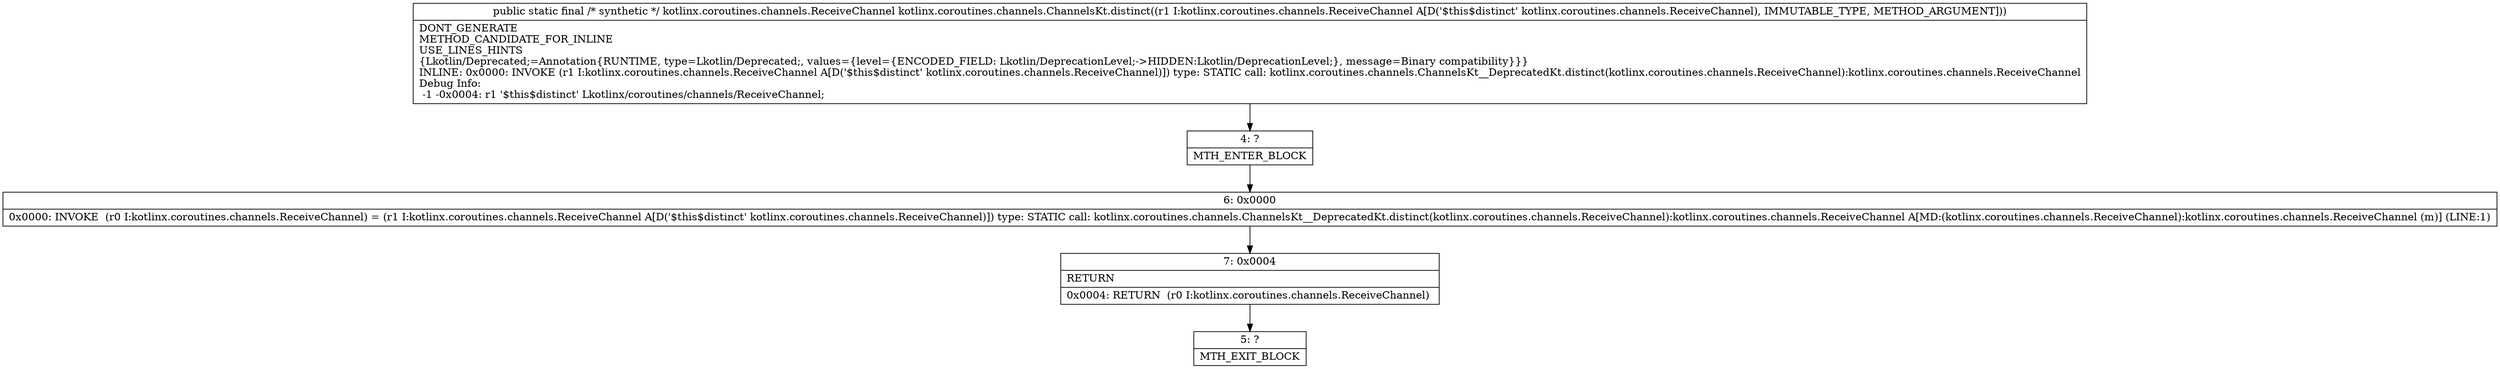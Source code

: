 digraph "CFG forkotlinx.coroutines.channels.ChannelsKt.distinct(Lkotlinx\/coroutines\/channels\/ReceiveChannel;)Lkotlinx\/coroutines\/channels\/ReceiveChannel;" {
Node_4 [shape=record,label="{4\:\ ?|MTH_ENTER_BLOCK\l}"];
Node_6 [shape=record,label="{6\:\ 0x0000|0x0000: INVOKE  (r0 I:kotlinx.coroutines.channels.ReceiveChannel) = (r1 I:kotlinx.coroutines.channels.ReceiveChannel A[D('$this$distinct' kotlinx.coroutines.channels.ReceiveChannel)]) type: STATIC call: kotlinx.coroutines.channels.ChannelsKt__DeprecatedKt.distinct(kotlinx.coroutines.channels.ReceiveChannel):kotlinx.coroutines.channels.ReceiveChannel A[MD:(kotlinx.coroutines.channels.ReceiveChannel):kotlinx.coroutines.channels.ReceiveChannel (m)] (LINE:1)\l}"];
Node_7 [shape=record,label="{7\:\ 0x0004|RETURN\l|0x0004: RETURN  (r0 I:kotlinx.coroutines.channels.ReceiveChannel) \l}"];
Node_5 [shape=record,label="{5\:\ ?|MTH_EXIT_BLOCK\l}"];
MethodNode[shape=record,label="{public static final \/* synthetic *\/ kotlinx.coroutines.channels.ReceiveChannel kotlinx.coroutines.channels.ChannelsKt.distinct((r1 I:kotlinx.coroutines.channels.ReceiveChannel A[D('$this$distinct' kotlinx.coroutines.channels.ReceiveChannel), IMMUTABLE_TYPE, METHOD_ARGUMENT]))  | DONT_GENERATE\lMETHOD_CANDIDATE_FOR_INLINE\lUSE_LINES_HINTS\l\{Lkotlin\/Deprecated;=Annotation\{RUNTIME, type=Lkotlin\/Deprecated;, values=\{level=\{ENCODED_FIELD: Lkotlin\/DeprecationLevel;\-\>HIDDEN:Lkotlin\/DeprecationLevel;\}, message=Binary compatibility\}\}\}\lINLINE: 0x0000: INVOKE  (r1 I:kotlinx.coroutines.channels.ReceiveChannel A[D('$this$distinct' kotlinx.coroutines.channels.ReceiveChannel)]) type: STATIC call: kotlinx.coroutines.channels.ChannelsKt__DeprecatedKt.distinct(kotlinx.coroutines.channels.ReceiveChannel):kotlinx.coroutines.channels.ReceiveChannel\lDebug Info:\l  \-1 \-0x0004: r1 '$this$distinct' Lkotlinx\/coroutines\/channels\/ReceiveChannel;\l}"];
MethodNode -> Node_4;Node_4 -> Node_6;
Node_6 -> Node_7;
Node_7 -> Node_5;
}

